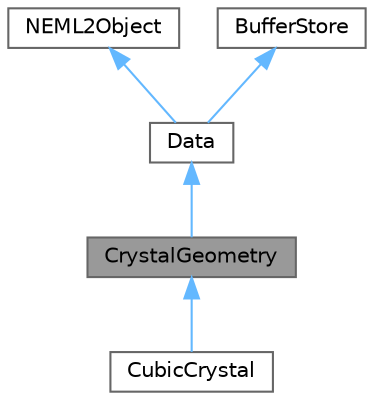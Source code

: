 digraph "CrystalGeometry"
{
 // LATEX_PDF_SIZE
  bgcolor="transparent";
  edge [fontname=Helvetica,fontsize=10,labelfontname=Helvetica,labelfontsize=10];
  node [fontname=Helvetica,fontsize=10,shape=box,height=0.2,width=0.4];
  Node1 [id="Node000001",label="CrystalGeometry",height=0.2,width=0.4,color="gray40", fillcolor="grey60", style="filled", fontcolor="black",tooltip="Defines the geometry of a crystal system This includes a basic definition of the crystal lattice,..."];
  Node2 -> Node1 [id="edge1_Node000001_Node000002",dir="back",color="steelblue1",style="solid",tooltip=" "];
  Node2 [id="Node000002",label="Data",height=0.2,width=0.4,color="gray40", fillcolor="white", style="filled",URL="$classneml2_1_1Data.html",tooltip=" "];
  Node3 -> Node2 [id="edge2_Node000002_Node000003",dir="back",color="steelblue1",style="solid",tooltip=" "];
  Node3 [id="Node000003",label="NEML2Object",height=0.2,width=0.4,color="gray40", fillcolor="white", style="filled",URL="$classneml2_1_1NEML2Object.html",tooltip="The base class of all \"manufacturable\" objects in the NEML2 library."];
  Node4 -> Node2 [id="edge3_Node000002_Node000004",dir="back",color="steelblue1",style="solid",tooltip=" "];
  Node4 [id="Node000004",label="BufferStore",height=0.2,width=0.4,color="gray40", fillcolor="white", style="filled",URL="$classneml2_1_1BufferStore.html",tooltip="Interface for object which can store buffers."];
  Node1 -> Node5 [id="edge4_Node000001_Node000005",dir="back",color="steelblue1",style="solid",tooltip=" "];
  Node5 [id="Node000005",label="CubicCrystal",height=0.2,width=0.4,color="gray40", fillcolor="white", style="filled",URL="$classneml2_1_1crystallography_1_1CubicCrystal.html",tooltip="Specialized crystal geometry for cubic crystals."];
}
